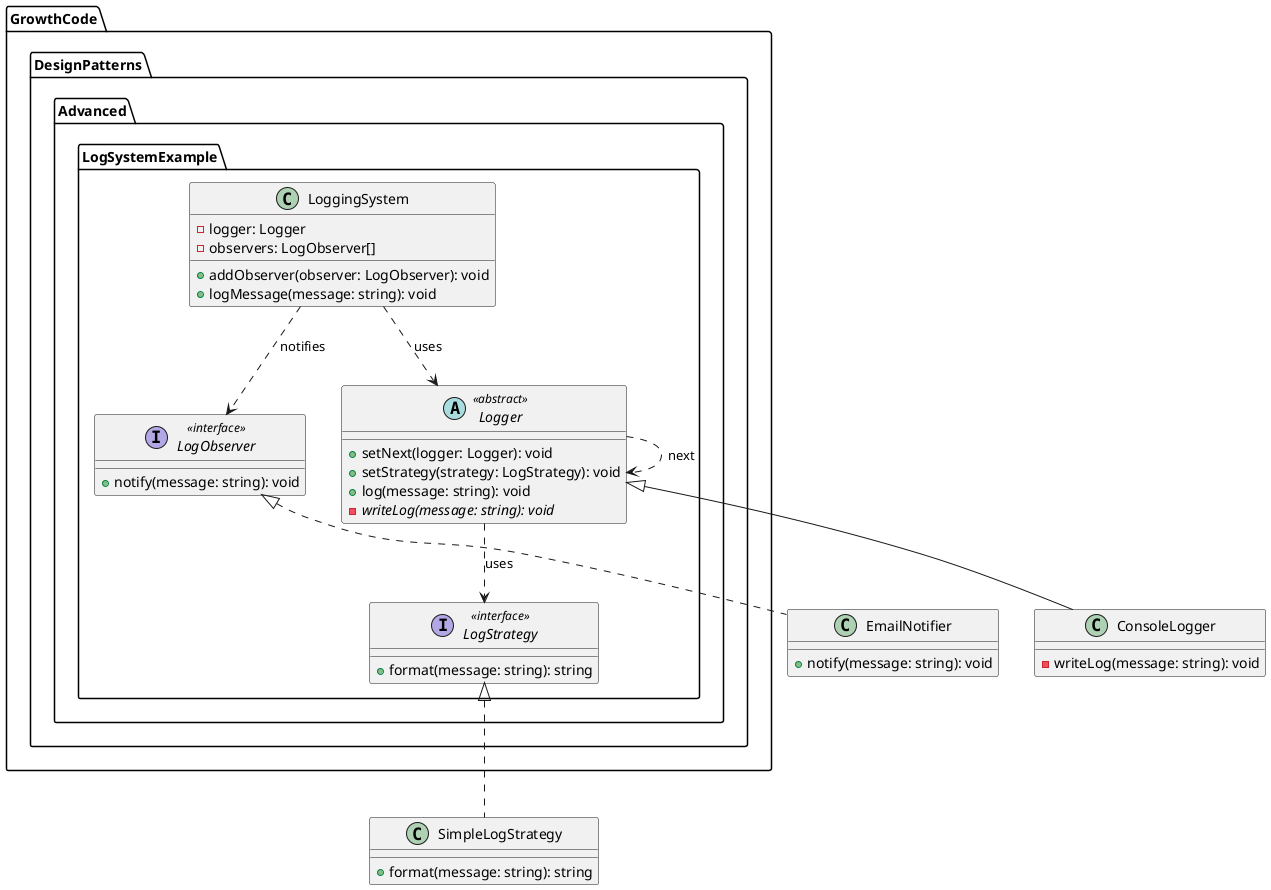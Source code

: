 @startuml LogSystemExample

!define RECTANGLE class

package "GrowthCode.DesignPatterns.Advanced.LogSystemExample" {
    interface LogStrategy <<interface>> {
        +format(message: string): string
    }

    interface LogObserver <<interface>> {
        +notify(message: string): void
    }

    abstract RECTANGLE Logger <<abstract>> {
        +setNext(logger: Logger): void
        +setStrategy(strategy: LogStrategy): void
        +log(message: string): void
        {abstract} -writeLog(message: string): void
    }

    RECTANGLE LoggingSystem {
        -logger: Logger
        -observers: LogObserver[]
        +addObserver(observer: LogObserver): void
        +logMessage(message: string): void
    }
}

class SimpleLogStrategy {
    +format(message: string): string
}

class EmailNotifier {
    +notify(message: string): void
}

class ConsoleLogger {
    -writeLog(message: string): void
}

LogStrategy <|.. SimpleLogStrategy
LogObserver <|.. EmailNotifier
Logger <|-- ConsoleLogger
Logger ..> LogStrategy : uses
Logger ..> Logger : next
LoggingSystem ..> Logger : uses
LoggingSystem ..> LogObserver : notifies

@enduml
